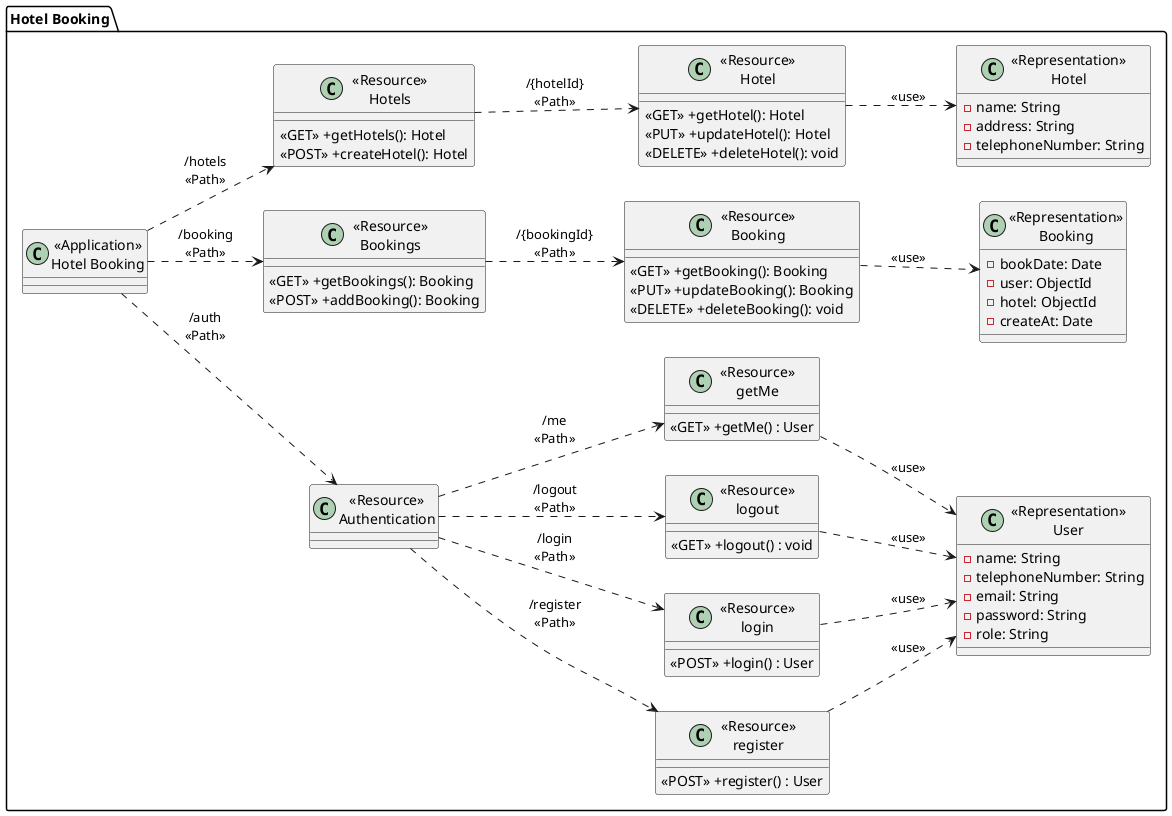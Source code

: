 @startuml
left to right direction
package "Hotel Booking"{

    class "<<Application>>\nHotel Booking" as HotelBookingService{}

    '======================= Representation ======================='
    class "<<Representation>>\nUser" as RepresentationUser {
        -name: String
        -telephoneNumber: String
        -email: String
        -password: String
        -role: String
    }
    
    class "<<Representation>>\nBooking" as RepresentationBooking {
        -bookDate: Date
        -user: ObjectId
        -hotel: ObjectId
        -createAt: Date
    }

    class "<<Representation>>\nHotel" as RepresentationHotel {
        -name: String
        -address: String
        -telephoneNumber: String
    }

    '======================= Resource ======================='

    class "<<Resource>>\nAuthentication" as ResourceAuthentication{}

    class "<<Resource>>\nregister" as ResourceRegister{
        <<POST>> +register() : User
    }

    class "<<Resource>>\nlogin" as ResourceLogin{
        <<POST>> +login() : User
    }

    class "<<Resource>>\nlogout" as ResourceLogout{
        <<GET>> +logout() : void
    }

    class "<<Resource>>\ngetMe" as ResourceMe{
        <<GET>> +getMe() : User
    }


    class "<<Resource>>\nBookings" as ResourceBookings{
        <<GET>> +getBookings(): Booking
        <<POST>> +addBooking(): Booking
    }

    class "<<Resource>>\nBooking" as ResourceBooking {
        <<GET>> +getBooking(): Booking
        <<PUT>> +updateBooking(): Booking
        <<DELETE>> +deleteBooking(): void
    }

    class "<<Resource>>\nHotels" as ResourceHotels{
        <<GET>> +getHotels(): Hotel
        <<POST>> +createHotel(): Hotel
    }

    class "<<Resource>>\nHotel" as ResourceHotel {
        <<GET>> +getHotel(): Hotel
        <<PUT>> +updateHotel(): Hotel
        <<DELETE>> +deleteHotel(): void
    }
}


HotelBookingService ..> ResourceHotels:"/hotels\n<<Path>>"
HotelBookingService ..> ResourceBookings:"/booking\n<<Path>>"
HotelBookingService ..> ResourceAuthentication: "/auth\n<<Path>>"

ResourceHotels ..> ResourceHotel: "/{hotelId}\n<<Path>>"
ResourceBookings ..> ResourceBooking: "/{bookingId}\n<<Path>>"
ResourceBooking ..> RepresentationBooking: "<<use>>"
ResourceHotel ..> RepresentationHotel: "<<use>>"

ResourceAuthentication ..> ResourceRegister: "/register\n<<Path>>"
ResourceAuthentication ..> ResourceLogin: "/login\n<<Path>>"
ResourceAuthentication ..> ResourceLogout: "/logout\n<<Path>>"
ResourceAuthentication ..> ResourceMe: "/me\n<<Path>>"

ResourceRegister ..> RepresentationUser: "<<use>>"
ResourceLogin ..> RepresentationUser: "<<use>>"
ResourceMe ..> RepresentationUser: "<<use>>"
ResourceLogout ..> RepresentationUser: "<<use>>"


@enduml